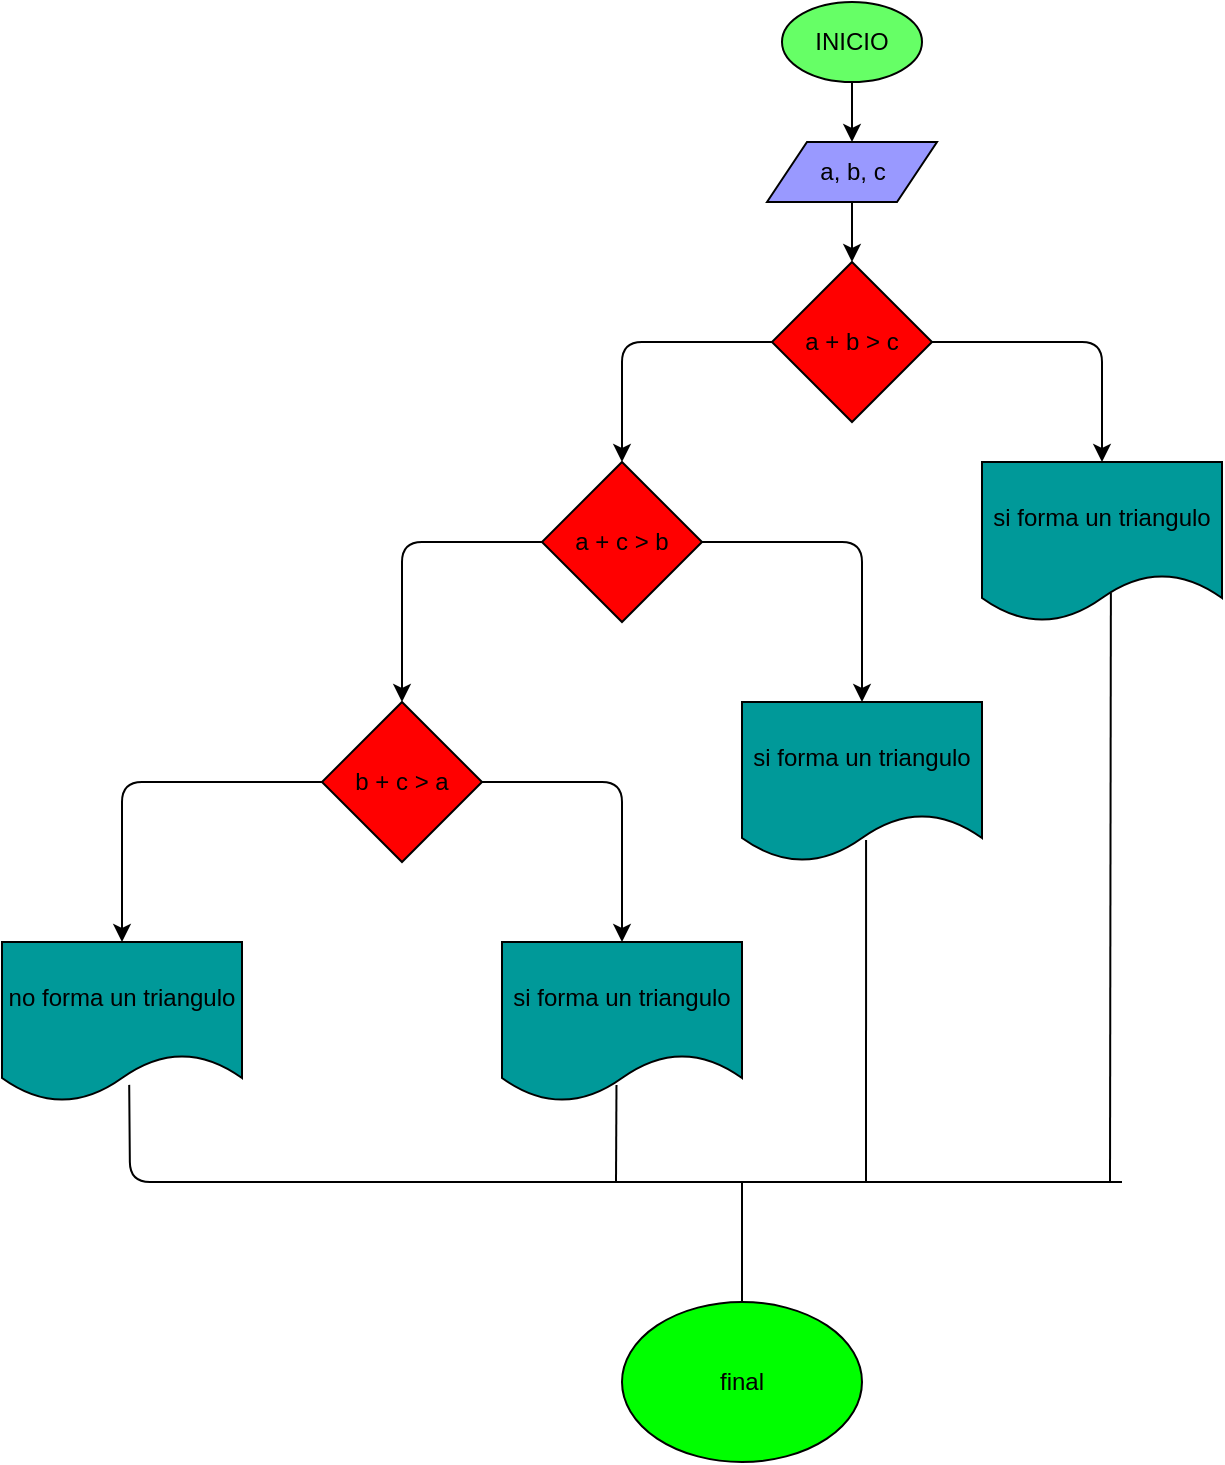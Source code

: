 <mxfile>
    <diagram id="58XMA-p-C20267B4mfxz" name="Página-1">
        <mxGraphModel dx="1614" dy="525" grid="1" gridSize="10" guides="1" tooltips="1" connect="1" arrows="1" fold="1" page="1" pageScale="1" pageWidth="850" pageHeight="1100" math="0" shadow="0">
            <root>
                <mxCell id="0"/>
                <mxCell id="1" parent="0"/>
                <mxCell id="4" value="" style="edgeStyle=none;html=1;" parent="1" source="2" target="3" edge="1">
                    <mxGeometry relative="1" as="geometry"/>
                </mxCell>
                <mxCell id="2" value="INICIO" style="ellipse;whiteSpace=wrap;html=1;fillColor=#66FF66;" parent="1" vertex="1">
                    <mxGeometry x="220" y="10" width="70" height="40" as="geometry"/>
                </mxCell>
                <mxCell id="6" value="" style="edgeStyle=none;html=1;" edge="1" parent="1" source="3" target="5">
                    <mxGeometry relative="1" as="geometry"/>
                </mxCell>
                <mxCell id="3" value="a, b, c" style="shape=parallelogram;perimeter=parallelogramPerimeter;whiteSpace=wrap;html=1;fixedSize=1;fillColor=#9999FF;" parent="1" vertex="1">
                    <mxGeometry x="212.5" y="80" width="85" height="30" as="geometry"/>
                </mxCell>
                <mxCell id="17" style="edgeStyle=none;html=1;entryX=0.5;entryY=0;entryDx=0;entryDy=0;" edge="1" parent="1" source="5" target="8">
                    <mxGeometry relative="1" as="geometry">
                        <mxPoint x="140" y="230" as="targetPoint"/>
                        <Array as="points">
                            <mxPoint x="140" y="180"/>
                        </Array>
                    </mxGeometry>
                </mxCell>
                <mxCell id="18" style="edgeStyle=none;html=1;entryX=0.5;entryY=0;entryDx=0;entryDy=0;" edge="1" parent="1" source="5" target="7">
                    <mxGeometry relative="1" as="geometry">
                        <Array as="points">
                            <mxPoint x="380" y="180"/>
                        </Array>
                    </mxGeometry>
                </mxCell>
                <mxCell id="5" value="a + b &amp;gt; c" style="rhombus;whiteSpace=wrap;html=1;fillColor=#FF0000;" vertex="1" parent="1">
                    <mxGeometry x="215" y="140" width="80" height="80" as="geometry"/>
                </mxCell>
                <mxCell id="7" value="si forma un triangulo" style="shape=document;whiteSpace=wrap;html=1;boundedLbl=1;fillColor=#009999;" vertex="1" parent="1">
                    <mxGeometry x="320" y="240" width="120" height="80" as="geometry"/>
                </mxCell>
                <mxCell id="15" style="edgeStyle=none;html=1;entryX=0.5;entryY=0;entryDx=0;entryDy=0;" edge="1" parent="1" source="8" target="10">
                    <mxGeometry relative="1" as="geometry">
                        <Array as="points">
                            <mxPoint x="30" y="280"/>
                        </Array>
                    </mxGeometry>
                </mxCell>
                <mxCell id="16" style="edgeStyle=none;html=1;entryX=0.5;entryY=0;entryDx=0;entryDy=0;" edge="1" parent="1" source="8" target="9">
                    <mxGeometry relative="1" as="geometry">
                        <Array as="points">
                            <mxPoint x="260" y="280"/>
                        </Array>
                    </mxGeometry>
                </mxCell>
                <mxCell id="8" value="a + c &amp;gt; b" style="rhombus;whiteSpace=wrap;html=1;fillColor=#FF0000;" vertex="1" parent="1">
                    <mxGeometry x="100" y="240" width="80" height="80" as="geometry"/>
                </mxCell>
                <mxCell id="9" value="si forma un triangulo" style="shape=document;whiteSpace=wrap;html=1;boundedLbl=1;fillColor=#009999;" vertex="1" parent="1">
                    <mxGeometry x="200" y="360" width="120" height="80" as="geometry"/>
                </mxCell>
                <mxCell id="13" style="edgeStyle=none;html=1;entryX=0.5;entryY=0;entryDx=0;entryDy=0;" edge="1" parent="1" source="10" target="12">
                    <mxGeometry relative="1" as="geometry">
                        <Array as="points">
                            <mxPoint x="-110" y="400"/>
                        </Array>
                    </mxGeometry>
                </mxCell>
                <mxCell id="14" style="edgeStyle=none;html=1;entryX=0.5;entryY=0;entryDx=0;entryDy=0;" edge="1" parent="1" source="10" target="11">
                    <mxGeometry relative="1" as="geometry">
                        <Array as="points">
                            <mxPoint x="140" y="400"/>
                        </Array>
                    </mxGeometry>
                </mxCell>
                <mxCell id="10" value="b + c &amp;gt; a" style="rhombus;whiteSpace=wrap;html=1;fillColor=#FF0000;" vertex="1" parent="1">
                    <mxGeometry x="-10" y="360" width="80" height="80" as="geometry"/>
                </mxCell>
                <mxCell id="11" value="si forma un triangulo" style="shape=document;whiteSpace=wrap;html=1;boundedLbl=1;fillColor=#009999;" vertex="1" parent="1">
                    <mxGeometry x="80" y="480" width="120" height="80" as="geometry"/>
                </mxCell>
                <mxCell id="12" value="no forma un triangulo" style="shape=document;whiteSpace=wrap;html=1;boundedLbl=1;fillColor=#009999;" vertex="1" parent="1">
                    <mxGeometry x="-170" y="480" width="120" height="80" as="geometry"/>
                </mxCell>
                <mxCell id="19" value="final" style="ellipse;whiteSpace=wrap;html=1;fillColor=#00FF00;" vertex="1" parent="1">
                    <mxGeometry x="140" y="660" width="120" height="80" as="geometry"/>
                </mxCell>
                <mxCell id="21" value="" style="endArrow=none;html=1;exitX=0.53;exitY=0.893;exitDx=0;exitDy=0;exitPerimeter=0;" edge="1" parent="1" source="12">
                    <mxGeometry width="50" height="50" relative="1" as="geometry">
                        <mxPoint x="-100" y="590" as="sourcePoint"/>
                        <mxPoint x="390" y="600" as="targetPoint"/>
                        <Array as="points">
                            <mxPoint x="-106" y="600"/>
                        </Array>
                    </mxGeometry>
                </mxCell>
                <mxCell id="22" value="" style="endArrow=none;html=1;exitX=0.477;exitY=0.893;exitDx=0;exitDy=0;exitPerimeter=0;" edge="1" parent="1" source="11">
                    <mxGeometry width="50" height="50" relative="1" as="geometry">
                        <mxPoint x="120" y="490" as="sourcePoint"/>
                        <mxPoint x="137" y="600" as="targetPoint"/>
                    </mxGeometry>
                </mxCell>
                <mxCell id="23" value="" style="endArrow=none;html=1;exitX=0.517;exitY=0.863;exitDx=0;exitDy=0;exitPerimeter=0;" edge="1" parent="1" source="9">
                    <mxGeometry width="50" height="50" relative="1" as="geometry">
                        <mxPoint x="120" y="490" as="sourcePoint"/>
                        <mxPoint x="262" y="600" as="targetPoint"/>
                    </mxGeometry>
                </mxCell>
                <mxCell id="24" value="" style="endArrow=none;html=1;exitX=0.537;exitY=0.818;exitDx=0;exitDy=0;exitPerimeter=0;" edge="1" parent="1" source="7">
                    <mxGeometry width="50" height="50" relative="1" as="geometry">
                        <mxPoint x="120" y="490" as="sourcePoint"/>
                        <mxPoint x="384" y="600" as="targetPoint"/>
                    </mxGeometry>
                </mxCell>
                <mxCell id="25" value="" style="endArrow=none;html=1;" edge="1" parent="1" source="19">
                    <mxGeometry width="50" height="50" relative="1" as="geometry">
                        <mxPoint x="120" y="490" as="sourcePoint"/>
                        <mxPoint x="200" y="600" as="targetPoint"/>
                    </mxGeometry>
                </mxCell>
            </root>
        </mxGraphModel>
    </diagram>
</mxfile>